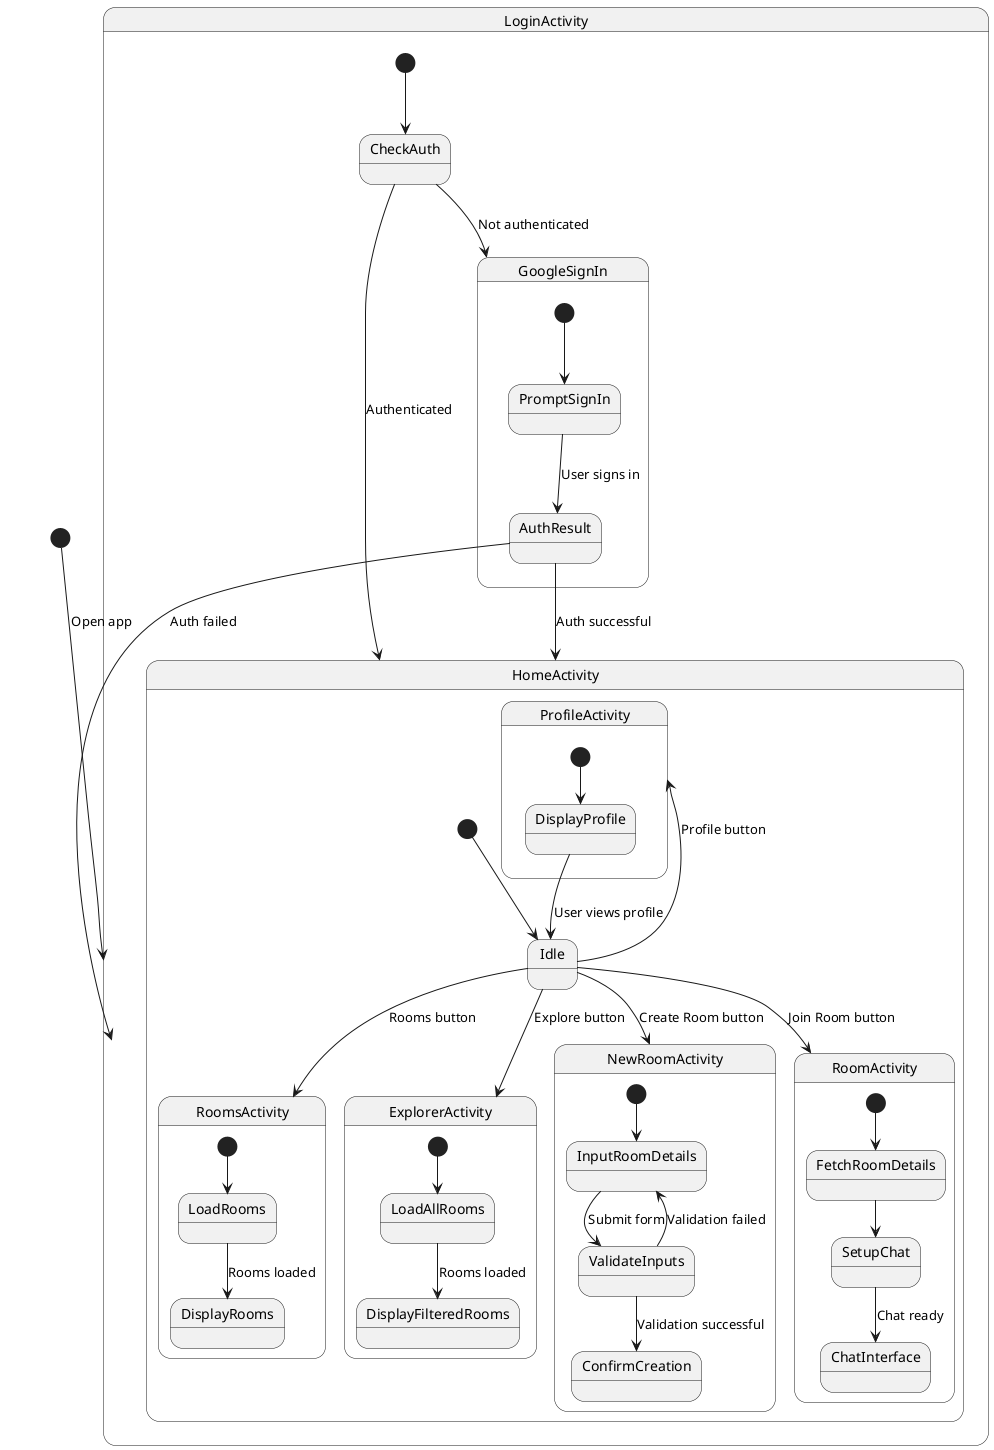 @startuml
[*] --> LoginActivity : Open app

state LoginActivity {
    [*] --> CheckAuth
    CheckAuth --> HomeActivity : Authenticated
    CheckAuth --> GoogleSignIn : Not authenticated
    state GoogleSignIn {
        [*] --> PromptSignIn
        PromptSignIn --> AuthResult : User signs in
        AuthResult --> HomeActivity : Auth successful
        AuthResult --> LoginActivity : Auth failed
    }
}

state HomeActivity {
    [*] --> Idle
    Idle --> ProfileActivity : Profile button
    Idle --> RoomsActivity : Rooms button
    Idle --> ExplorerActivity : Explore button
    Idle --> NewRoomActivity : Create Room button
    Idle --> RoomActivity : Join Room button
}

state ProfileActivity {
    [*] --> DisplayProfile
    DisplayProfile --> Idle : User views profile
}

state RoomsActivity {
    [*] --> LoadRooms
    LoadRooms --> DisplayRooms : Rooms loaded
}

state ExplorerActivity {
    [*] --> LoadAllRooms
    LoadAllRooms --> DisplayFilteredRooms : Rooms loaded
}

state NewRoomActivity {
    [*] --> InputRoomDetails
    InputRoomDetails --> ValidateInputs : Submit form
    ValidateInputs --> ConfirmCreation : Validation successful
    ValidateInputs --> InputRoomDetails : Validation failed
}

state RoomActivity {
    [*] --> FetchRoomDetails
    FetchRoomDetails --> SetupChat
    SetupChat --> ChatInterface : Chat ready
}

@enduml
